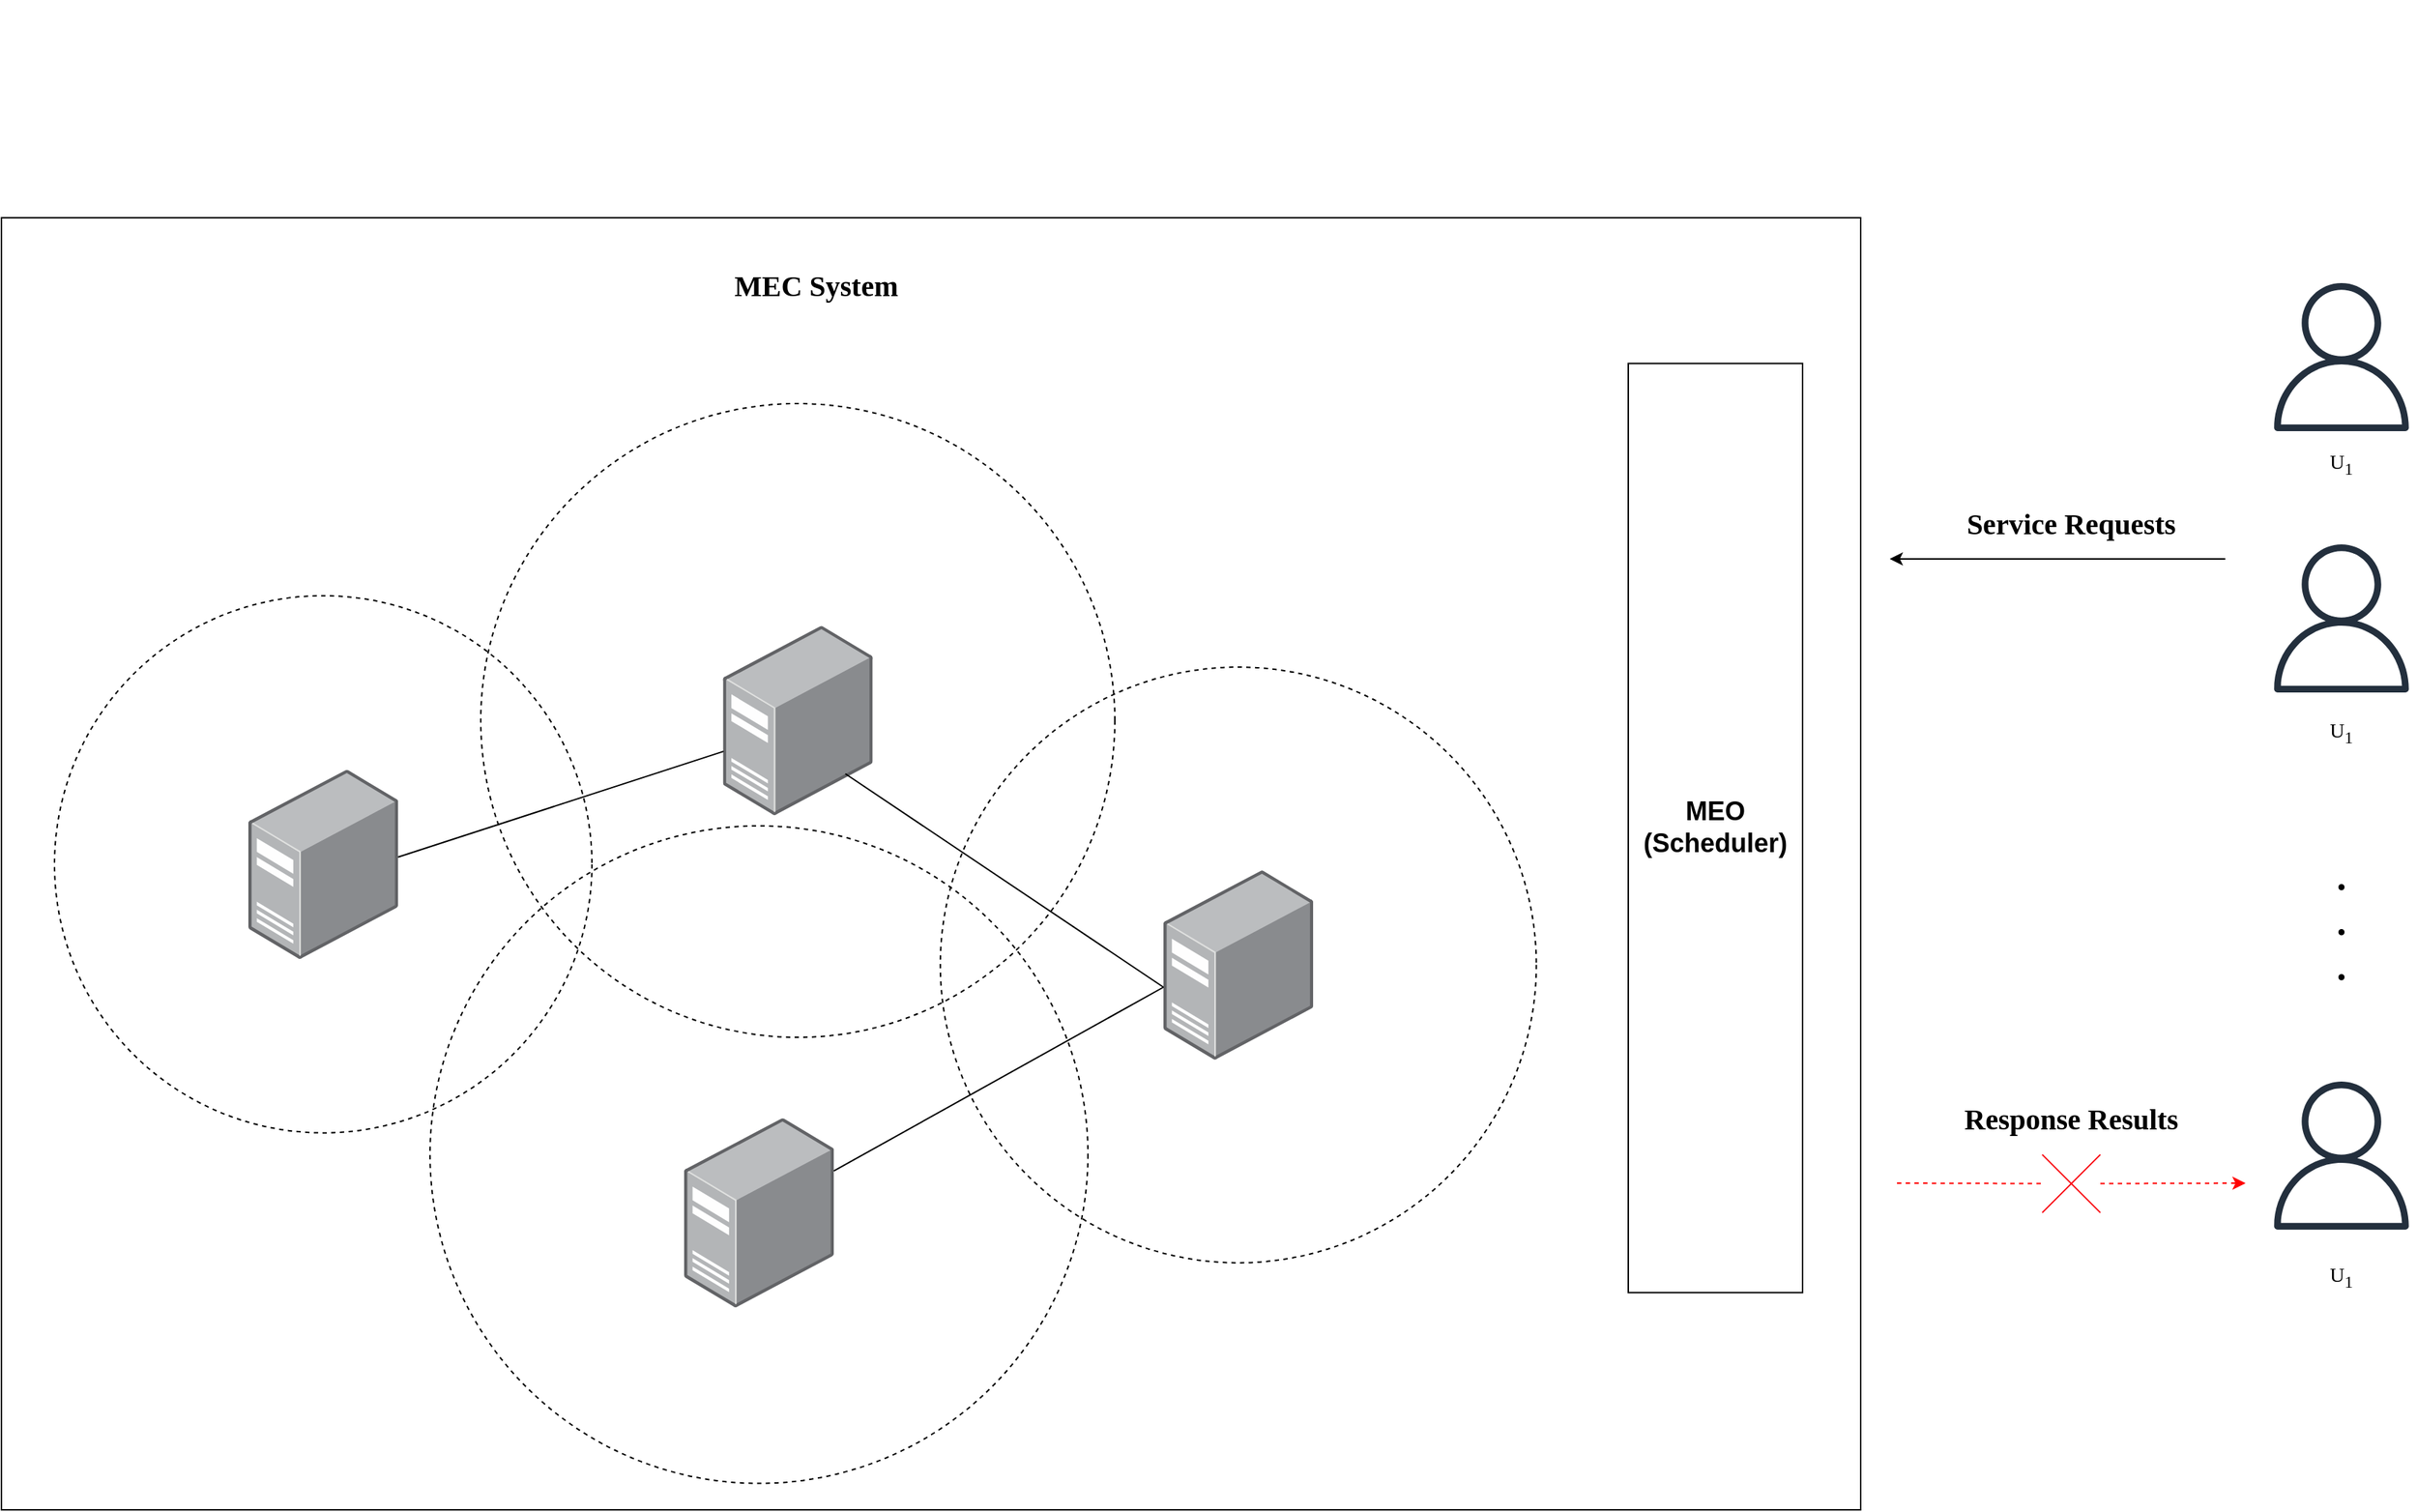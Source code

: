 <mxfile version="24.5.5" type="github">
  <diagram name="第 1 页" id="JoeD6NzNSS_i4DSreLfH">
    <mxGraphModel dx="4246" dy="1356" grid="1" gridSize="10" guides="1" tooltips="1" connect="1" arrows="1" fold="1" page="1" pageScale="1" pageWidth="827" pageHeight="1169" math="1" shadow="0">
      <root>
        <mxCell id="0" />
        <mxCell id="1" parent="0" />
        <mxCell id="oJzubdXN_a61bdc-VOZN-120" value="" style="group" parent="1" vertex="1" connectable="0">
          <mxGeometry x="-510" y="65" width="1280" height="1040" as="geometry" />
        </mxCell>
        <mxCell id="oJzubdXN_a61bdc-VOZN-116" value="" style="rounded=0;whiteSpace=wrap;html=1;" parent="oJzubdXN_a61bdc-VOZN-120" vertex="1">
          <mxGeometry y="150" width="1280" height="890" as="geometry" />
        </mxCell>
        <mxCell id="oJzubdXN_a61bdc-VOZN-15" value="" style="ellipse;whiteSpace=wrap;html=1;aspect=fixed;fillColor=none;dashed=1;" parent="oJzubdXN_a61bdc-VOZN-120" vertex="1">
          <mxGeometry x="646.38" y="459.52" width="410.32" height="410.32" as="geometry" />
        </mxCell>
        <mxCell id="oJzubdXN_a61bdc-VOZN-8" value="" style="ellipse;whiteSpace=wrap;html=1;aspect=fixed;fillColor=none;dashed=1;" parent="oJzubdXN_a61bdc-VOZN-120" vertex="1">
          <mxGeometry x="36.53" y="410.33" width="370" height="370" as="geometry" />
        </mxCell>
        <mxCell id="oJzubdXN_a61bdc-VOZN-10" value="" style="ellipse;whiteSpace=wrap;html=1;aspect=fixed;fillColor=none;dashed=1;" parent="oJzubdXN_a61bdc-VOZN-120" vertex="1">
          <mxGeometry x="295.07" y="568.86" width="452.94" height="452.94" as="geometry" />
        </mxCell>
        <mxCell id="oJzubdXN_a61bdc-VOZN-9" value="" style="ellipse;whiteSpace=wrap;html=1;aspect=fixed;fillColor=none;dashed=1;" parent="oJzubdXN_a61bdc-VOZN-120" vertex="1">
          <mxGeometry x="330" y="278" width="436.53" height="436.53" as="geometry" />
        </mxCell>
        <mxCell id="8uZlXo2zn4zUqa4FPAqo-15" value="&lt;font size=&quot;1&quot; face=&quot;Times New Roman&quot; style=&quot;&quot;&gt;&lt;b style=&quot;font-size: 20px;&quot;&gt;MEC System&lt;/b&gt;&lt;/font&gt;" style="text;strokeColor=none;align=center;fillColor=none;html=1;verticalAlign=middle;whiteSpace=wrap;rounded=0;" parent="oJzubdXN_a61bdc-VOZN-120" vertex="1">
          <mxGeometry x="309.997" y="141.15" width="501.818" height="109.2" as="geometry" />
        </mxCell>
        <mxCell id="8uZlXo2zn4zUqa4FPAqo-20" value="" style="image;points=[];aspect=fixed;html=1;align=center;shadow=0;dashed=0;image=img/lib/allied_telesis/computer_and_terminals/Server_Desktop.svg;" parent="oJzubdXN_a61bdc-VOZN-120" vertex="1">
          <mxGeometry x="496.73" y="430.94" width="103.07" height="130.65" as="geometry" />
        </mxCell>
        <mxCell id="oJzubdXN_a61bdc-VOZN-4" value="" style="image;points=[];aspect=fixed;html=1;align=center;shadow=0;dashed=0;image=img/lib/allied_telesis/computer_and_terminals/Server_Desktop.svg;" parent="oJzubdXN_a61bdc-VOZN-120" vertex="1">
          <mxGeometry x="170" y="530" width="103.07" height="130.65" as="geometry" />
        </mxCell>
        <mxCell id="oJzubdXN_a61bdc-VOZN-7" value="" style="image;points=[];aspect=fixed;html=1;align=center;shadow=0;dashed=0;image=img/lib/allied_telesis/computer_and_terminals/Server_Desktop.svg;" parent="oJzubdXN_a61bdc-VOZN-120" vertex="1">
          <mxGeometry x="470.0" y="770" width="103.07" height="130.65" as="geometry" />
        </mxCell>
        <mxCell id="oJzubdXN_a61bdc-VOZN-14" value="" style="image;points=[];aspect=fixed;html=1;align=center;shadow=0;dashed=0;image=img/lib/allied_telesis/computer_and_terminals/Server_Desktop.svg;" parent="oJzubdXN_a61bdc-VOZN-120" vertex="1">
          <mxGeometry x="800" y="599.35" width="103.07" height="130.65" as="geometry" />
        </mxCell>
        <mxCell id="oJzubdXN_a61bdc-VOZN-18" value="" style="group" parent="oJzubdXN_a61bdc-VOZN-120" vertex="1" connectable="0">
          <mxGeometry x="1120" y="250.35" width="120" height="640" as="geometry" />
        </mxCell>
        <mxCell id="dlywzHCYDAKwAIvzZoa1-91" value="&lt;span style=&quot;font-size: 18px;&quot;&gt;&lt;b&gt;MEO&lt;/b&gt;&lt;/span&gt;&lt;div&gt;&lt;span style=&quot;font-size: 18px;&quot;&gt;&lt;b&gt;(Scheduler)&lt;/b&gt;&lt;/span&gt;&lt;/div&gt;" style="rounded=0;whiteSpace=wrap;html=1;" parent="oJzubdXN_a61bdc-VOZN-18" vertex="1">
          <mxGeometry width="120" height="640" as="geometry" />
        </mxCell>
        <mxCell id="oJzubdXN_a61bdc-VOZN-16" value="" style="endArrow=none;startArrow=none;html=1;rounded=0;startFill=0;endFill=0;" parent="oJzubdXN_a61bdc-VOZN-120" source="oJzubdXN_a61bdc-VOZN-7" edge="1">
          <mxGeometry width="50" height="50" relative="1" as="geometry">
            <mxPoint x="750" y="730" as="sourcePoint" />
            <mxPoint x="800" y="680" as="targetPoint" />
          </mxGeometry>
        </mxCell>
        <mxCell id="oJzubdXN_a61bdc-VOZN-114" value="" style="endArrow=none;startArrow=none;html=1;rounded=0;startFill=0;endFill=0;entryX=0.004;entryY=0.663;entryDx=0;entryDy=0;entryPerimeter=0;" parent="oJzubdXN_a61bdc-VOZN-120" target="8uZlXo2zn4zUqa4FPAqo-20" edge="1">
          <mxGeometry width="50" height="50" relative="1" as="geometry">
            <mxPoint x="273.07" y="590.35" as="sourcePoint" />
            <mxPoint x="500.07" y="496.35" as="targetPoint" />
          </mxGeometry>
        </mxCell>
        <mxCell id="oJzubdXN_a61bdc-VOZN-115" value="" style="endArrow=none;startArrow=none;html=1;rounded=0;startFill=0;endFill=0;" parent="oJzubdXN_a61bdc-VOZN-120" edge="1">
          <mxGeometry width="50" height="50" relative="1" as="geometry">
            <mxPoint x="581" y="533" as="sourcePoint" />
            <mxPoint x="800" y="680" as="targetPoint" />
          </mxGeometry>
        </mxCell>
        <mxCell id="RRahuz-uk0pEg7bleITC-5" value="" style="sketch=0;outlineConnect=0;fontColor=#232F3E;gradientColor=none;fillColor=#232F3D;strokeColor=none;dashed=0;verticalLabelPosition=bottom;verticalAlign=top;align=center;html=1;fontSize=12;fontStyle=0;aspect=fixed;pointerEvents=1;shape=mxgraph.aws4.user;" vertex="1" parent="1">
          <mxGeometry x="1050" y="260" width="102" height="102" as="geometry" />
        </mxCell>
        <mxCell id="RRahuz-uk0pEg7bleITC-9" value="&lt;font style=&quot;font-size: 14px;&quot; face=&quot;Times New Roman&quot;&gt;U&lt;sub&gt;1&lt;/sub&gt;&lt;/font&gt;" style="text;strokeColor=none;align=center;fillColor=none;html=1;verticalAlign=middle;whiteSpace=wrap;rounded=0;" vertex="1" parent="1">
          <mxGeometry x="1071" y="370" width="60" height="30" as="geometry" />
        </mxCell>
        <mxCell id="RRahuz-uk0pEg7bleITC-10" value="" style="sketch=0;outlineConnect=0;fontColor=#232F3E;gradientColor=none;fillColor=#232F3D;strokeColor=none;dashed=0;verticalLabelPosition=bottom;verticalAlign=top;align=center;html=1;fontSize=12;fontStyle=0;aspect=fixed;pointerEvents=1;shape=mxgraph.aws4.user;" vertex="1" parent="1">
          <mxGeometry x="1050" y="440" width="102" height="102" as="geometry" />
        </mxCell>
        <mxCell id="RRahuz-uk0pEg7bleITC-11" value="&lt;font style=&quot;font-size: 14px;&quot; face=&quot;Times New Roman&quot;&gt;U&lt;sub&gt;1&lt;/sub&gt;&lt;/font&gt;" style="text;strokeColor=none;align=center;fillColor=none;html=1;verticalAlign=middle;whiteSpace=wrap;rounded=0;" vertex="1" parent="1">
          <mxGeometry x="1071" y="555" width="60" height="30" as="geometry" />
        </mxCell>
        <mxCell id="RRahuz-uk0pEg7bleITC-12" value="" style="sketch=0;outlineConnect=0;fontColor=#232F3E;gradientColor=none;fillColor=#232F3D;strokeColor=none;dashed=0;verticalLabelPosition=bottom;verticalAlign=top;align=center;html=1;fontSize=12;fontStyle=0;aspect=fixed;pointerEvents=1;shape=mxgraph.aws4.user;" vertex="1" parent="1">
          <mxGeometry x="1050" y="810" width="102" height="102" as="geometry" />
        </mxCell>
        <mxCell id="RRahuz-uk0pEg7bleITC-13" value="&lt;font style=&quot;font-size: 14px;&quot; face=&quot;Times New Roman&quot;&gt;U&lt;sub&gt;1&lt;/sub&gt;&lt;/font&gt;" style="text;strokeColor=none;align=center;fillColor=none;html=1;verticalAlign=middle;whiteSpace=wrap;rounded=0;" vertex="1" parent="1">
          <mxGeometry x="1071" y="930" width="60" height="30" as="geometry" />
        </mxCell>
        <mxCell id="RRahuz-uk0pEg7bleITC-14" value="" style="endArrow=classic;html=1;rounded=0;" edge="1" parent="1">
          <mxGeometry width="50" height="50" relative="1" as="geometry">
            <mxPoint x="1021" y="450" as="sourcePoint" />
            <mxPoint x="790" y="450" as="targetPoint" />
          </mxGeometry>
        </mxCell>
        <mxCell id="RRahuz-uk0pEg7bleITC-15" value="&lt;font style=&quot;font-size: 26px;&quot; face=&quot;Times New Roman&quot;&gt;&lt;b style=&quot;&quot;&gt;.&lt;/b&gt;&lt;/font&gt;&lt;div style=&quot;font-size: 26px;&quot;&gt;&lt;font style=&quot;font-size: 26px;&quot; face=&quot;E8Qh3Phi2KMLHNmzwctr&quot;&gt;&lt;b&gt;.&lt;/b&gt;&lt;/font&gt;&lt;/div&gt;&lt;div style=&quot;font-size: 26px;&quot;&gt;&lt;font style=&quot;font-size: 26px;&quot; face=&quot;E8Qh3Phi2KMLHNmzwctr&quot;&gt;&lt;b style=&quot;&quot;&gt;.&lt;/b&gt;&lt;/font&gt;&lt;/div&gt;" style="text;strokeColor=none;align=center;fillColor=none;html=1;verticalAlign=middle;whiteSpace=wrap;rounded=0;" vertex="1" parent="1">
          <mxGeometry x="1071" y="640" width="60" height="120" as="geometry" />
        </mxCell>
        <mxCell id="RRahuz-uk0pEg7bleITC-16" value="&lt;font size=&quot;1&quot; face=&quot;Times New Roman&quot;&gt;&lt;b style=&quot;font-size: 20px;&quot;&gt;Service Requests&lt;/b&gt;&lt;/font&gt;" style="text;strokeColor=none;align=center;fillColor=none;html=1;verticalAlign=middle;whiteSpace=wrap;rounded=0;" vertex="1" parent="1">
          <mxGeometry x="840" y="410" width="150" height="30" as="geometry" />
        </mxCell>
        <mxCell id="RRahuz-uk0pEg7bleITC-17" value="" style="endArrow=classic;html=1;rounded=0;fillColor=#e51400;strokeColor=#FF0000;dashed=1;" edge="1" parent="1" source="RRahuz-uk0pEg7bleITC-22">
          <mxGeometry width="50" height="50" relative="1" as="geometry">
            <mxPoint x="795" y="880" as="sourcePoint" />
            <mxPoint x="1035" y="880" as="targetPoint" />
          </mxGeometry>
        </mxCell>
        <mxCell id="RRahuz-uk0pEg7bleITC-24" value="" style="endArrow=none;html=1;rounded=0;fillColor=#e51400;strokeColor=#FF0000;dashed=1;endFill=0;" edge="1" parent="1" target="RRahuz-uk0pEg7bleITC-22">
          <mxGeometry width="50" height="50" relative="1" as="geometry">
            <mxPoint x="795" y="880" as="sourcePoint" />
            <mxPoint x="1035" y="880" as="targetPoint" />
          </mxGeometry>
        </mxCell>
        <mxCell id="RRahuz-uk0pEg7bleITC-22" value="" style="shape=mxgraph.sysml.x;fillColor=#FF0000;strokeColor=#f9020d;" vertex="1" parent="1">
          <mxGeometry x="895" y="860.33" width="40" height="40" as="geometry" />
        </mxCell>
        <mxCell id="RRahuz-uk0pEg7bleITC-25" value="&lt;font size=&quot;1&quot; face=&quot;Times New Roman&quot;&gt;&lt;b style=&quot;font-size: 20px;&quot;&gt;Response Results&lt;/b&gt;&lt;/font&gt;" style="text;strokeColor=none;align=center;fillColor=none;html=1;verticalAlign=middle;whiteSpace=wrap;rounded=0;" vertex="1" parent="1">
          <mxGeometry x="840" y="820" width="150" height="30" as="geometry" />
        </mxCell>
      </root>
    </mxGraphModel>
  </diagram>
</mxfile>
